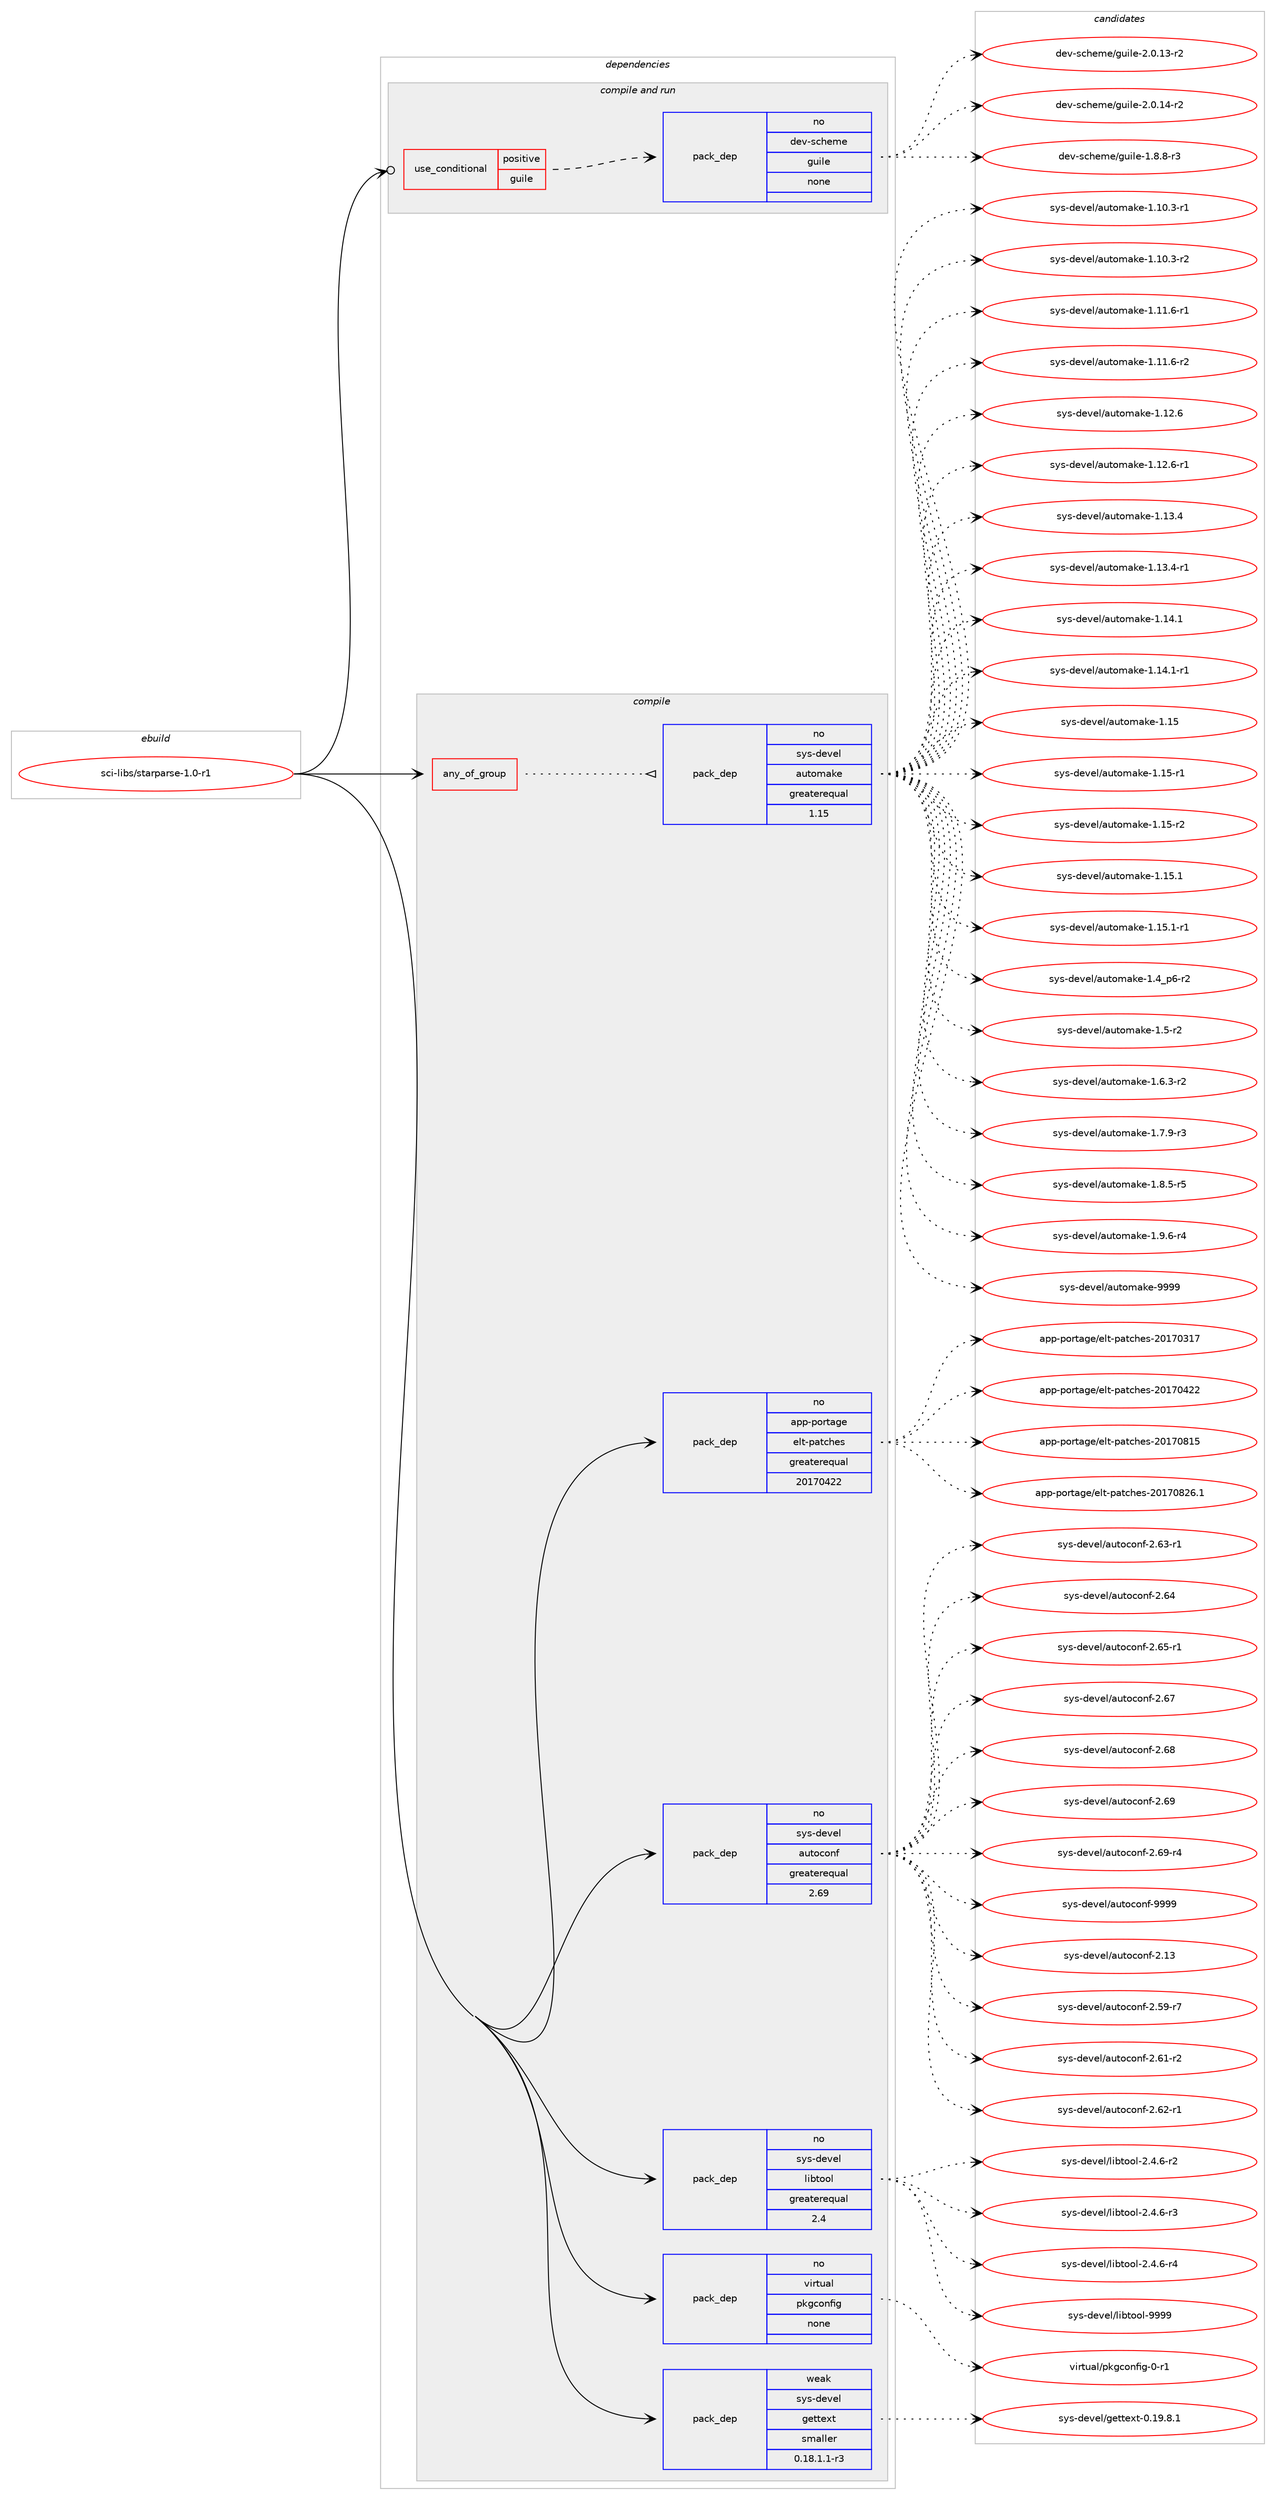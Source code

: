digraph prolog {

# *************
# Graph options
# *************

newrank=true;
concentrate=true;
compound=true;
graph [rankdir=LR,fontname=Helvetica,fontsize=10,ranksep=1.5];#, ranksep=2.5, nodesep=0.2];
edge  [arrowhead=vee];
node  [fontname=Helvetica,fontsize=10];

# **********
# The ebuild
# **********

subgraph cluster_leftcol {
color=gray;
rank=same;
label=<<i>ebuild</i>>;
id [label="sci-libs/starparse-1.0-r1", color=red, width=4, href="../sci-libs/starparse-1.0-r1.svg"];
}

# ****************
# The dependencies
# ****************

subgraph cluster_midcol {
color=gray;
label=<<i>dependencies</i>>;
subgraph cluster_compile {
fillcolor="#eeeeee";
style=filled;
label=<<i>compile</i>>;
subgraph any7681 {
dependency454066 [label=<<TABLE BORDER="0" CELLBORDER="1" CELLSPACING="0" CELLPADDING="4"><TR><TD CELLPADDING="10">any_of_group</TD></TR></TABLE>>, shape=none, color=red];subgraph pack334987 {
dependency454067 [label=<<TABLE BORDER="0" CELLBORDER="1" CELLSPACING="0" CELLPADDING="4" WIDTH="220"><TR><TD ROWSPAN="6" CELLPADDING="30">pack_dep</TD></TR><TR><TD WIDTH="110">no</TD></TR><TR><TD>sys-devel</TD></TR><TR><TD>automake</TD></TR><TR><TD>greaterequal</TD></TR><TR><TD>1.15</TD></TR></TABLE>>, shape=none, color=blue];
}
dependency454066:e -> dependency454067:w [weight=20,style="dotted",arrowhead="oinv"];
}
id:e -> dependency454066:w [weight=20,style="solid",arrowhead="vee"];
subgraph pack334988 {
dependency454068 [label=<<TABLE BORDER="0" CELLBORDER="1" CELLSPACING="0" CELLPADDING="4" WIDTH="220"><TR><TD ROWSPAN="6" CELLPADDING="30">pack_dep</TD></TR><TR><TD WIDTH="110">no</TD></TR><TR><TD>app-portage</TD></TR><TR><TD>elt-patches</TD></TR><TR><TD>greaterequal</TD></TR><TR><TD>20170422</TD></TR></TABLE>>, shape=none, color=blue];
}
id:e -> dependency454068:w [weight=20,style="solid",arrowhead="vee"];
subgraph pack334989 {
dependency454069 [label=<<TABLE BORDER="0" CELLBORDER="1" CELLSPACING="0" CELLPADDING="4" WIDTH="220"><TR><TD ROWSPAN="6" CELLPADDING="30">pack_dep</TD></TR><TR><TD WIDTH="110">no</TD></TR><TR><TD>sys-devel</TD></TR><TR><TD>autoconf</TD></TR><TR><TD>greaterequal</TD></TR><TR><TD>2.69</TD></TR></TABLE>>, shape=none, color=blue];
}
id:e -> dependency454069:w [weight=20,style="solid",arrowhead="vee"];
subgraph pack334990 {
dependency454070 [label=<<TABLE BORDER="0" CELLBORDER="1" CELLSPACING="0" CELLPADDING="4" WIDTH="220"><TR><TD ROWSPAN="6" CELLPADDING="30">pack_dep</TD></TR><TR><TD WIDTH="110">no</TD></TR><TR><TD>sys-devel</TD></TR><TR><TD>libtool</TD></TR><TR><TD>greaterequal</TD></TR><TR><TD>2.4</TD></TR></TABLE>>, shape=none, color=blue];
}
id:e -> dependency454070:w [weight=20,style="solid",arrowhead="vee"];
subgraph pack334991 {
dependency454071 [label=<<TABLE BORDER="0" CELLBORDER="1" CELLSPACING="0" CELLPADDING="4" WIDTH="220"><TR><TD ROWSPAN="6" CELLPADDING="30">pack_dep</TD></TR><TR><TD WIDTH="110">no</TD></TR><TR><TD>virtual</TD></TR><TR><TD>pkgconfig</TD></TR><TR><TD>none</TD></TR><TR><TD></TD></TR></TABLE>>, shape=none, color=blue];
}
id:e -> dependency454071:w [weight=20,style="solid",arrowhead="vee"];
subgraph pack334992 {
dependency454072 [label=<<TABLE BORDER="0" CELLBORDER="1" CELLSPACING="0" CELLPADDING="4" WIDTH="220"><TR><TD ROWSPAN="6" CELLPADDING="30">pack_dep</TD></TR><TR><TD WIDTH="110">weak</TD></TR><TR><TD>sys-devel</TD></TR><TR><TD>gettext</TD></TR><TR><TD>smaller</TD></TR><TR><TD>0.18.1.1-r3</TD></TR></TABLE>>, shape=none, color=blue];
}
id:e -> dependency454072:w [weight=20,style="solid",arrowhead="vee"];
}
subgraph cluster_compileandrun {
fillcolor="#eeeeee";
style=filled;
label=<<i>compile and run</i>>;
subgraph cond111149 {
dependency454073 [label=<<TABLE BORDER="0" CELLBORDER="1" CELLSPACING="0" CELLPADDING="4"><TR><TD ROWSPAN="3" CELLPADDING="10">use_conditional</TD></TR><TR><TD>positive</TD></TR><TR><TD>guile</TD></TR></TABLE>>, shape=none, color=red];
subgraph pack334993 {
dependency454074 [label=<<TABLE BORDER="0" CELLBORDER="1" CELLSPACING="0" CELLPADDING="4" WIDTH="220"><TR><TD ROWSPAN="6" CELLPADDING="30">pack_dep</TD></TR><TR><TD WIDTH="110">no</TD></TR><TR><TD>dev-scheme</TD></TR><TR><TD>guile</TD></TR><TR><TD>none</TD></TR><TR><TD></TD></TR></TABLE>>, shape=none, color=blue];
}
dependency454073:e -> dependency454074:w [weight=20,style="dashed",arrowhead="vee"];
}
id:e -> dependency454073:w [weight=20,style="solid",arrowhead="odotvee"];
}
subgraph cluster_run {
fillcolor="#eeeeee";
style=filled;
label=<<i>run</i>>;
}
}

# **************
# The candidates
# **************

subgraph cluster_choices {
rank=same;
color=gray;
label=<<i>candidates</i>>;

subgraph choice334987 {
color=black;
nodesep=1;
choice11512111545100101118101108479711711611110997107101454946494846514511449 [label="sys-devel/automake-1.10.3-r1", color=red, width=4,href="../sys-devel/automake-1.10.3-r1.svg"];
choice11512111545100101118101108479711711611110997107101454946494846514511450 [label="sys-devel/automake-1.10.3-r2", color=red, width=4,href="../sys-devel/automake-1.10.3-r2.svg"];
choice11512111545100101118101108479711711611110997107101454946494946544511449 [label="sys-devel/automake-1.11.6-r1", color=red, width=4,href="../sys-devel/automake-1.11.6-r1.svg"];
choice11512111545100101118101108479711711611110997107101454946494946544511450 [label="sys-devel/automake-1.11.6-r2", color=red, width=4,href="../sys-devel/automake-1.11.6-r2.svg"];
choice1151211154510010111810110847971171161111099710710145494649504654 [label="sys-devel/automake-1.12.6", color=red, width=4,href="../sys-devel/automake-1.12.6.svg"];
choice11512111545100101118101108479711711611110997107101454946495046544511449 [label="sys-devel/automake-1.12.6-r1", color=red, width=4,href="../sys-devel/automake-1.12.6-r1.svg"];
choice1151211154510010111810110847971171161111099710710145494649514652 [label="sys-devel/automake-1.13.4", color=red, width=4,href="../sys-devel/automake-1.13.4.svg"];
choice11512111545100101118101108479711711611110997107101454946495146524511449 [label="sys-devel/automake-1.13.4-r1", color=red, width=4,href="../sys-devel/automake-1.13.4-r1.svg"];
choice1151211154510010111810110847971171161111099710710145494649524649 [label="sys-devel/automake-1.14.1", color=red, width=4,href="../sys-devel/automake-1.14.1.svg"];
choice11512111545100101118101108479711711611110997107101454946495246494511449 [label="sys-devel/automake-1.14.1-r1", color=red, width=4,href="../sys-devel/automake-1.14.1-r1.svg"];
choice115121115451001011181011084797117116111109971071014549464953 [label="sys-devel/automake-1.15", color=red, width=4,href="../sys-devel/automake-1.15.svg"];
choice1151211154510010111810110847971171161111099710710145494649534511449 [label="sys-devel/automake-1.15-r1", color=red, width=4,href="../sys-devel/automake-1.15-r1.svg"];
choice1151211154510010111810110847971171161111099710710145494649534511450 [label="sys-devel/automake-1.15-r2", color=red, width=4,href="../sys-devel/automake-1.15-r2.svg"];
choice1151211154510010111810110847971171161111099710710145494649534649 [label="sys-devel/automake-1.15.1", color=red, width=4,href="../sys-devel/automake-1.15.1.svg"];
choice11512111545100101118101108479711711611110997107101454946495346494511449 [label="sys-devel/automake-1.15.1-r1", color=red, width=4,href="../sys-devel/automake-1.15.1-r1.svg"];
choice115121115451001011181011084797117116111109971071014549465295112544511450 [label="sys-devel/automake-1.4_p6-r2", color=red, width=4,href="../sys-devel/automake-1.4_p6-r2.svg"];
choice11512111545100101118101108479711711611110997107101454946534511450 [label="sys-devel/automake-1.5-r2", color=red, width=4,href="../sys-devel/automake-1.5-r2.svg"];
choice115121115451001011181011084797117116111109971071014549465446514511450 [label="sys-devel/automake-1.6.3-r2", color=red, width=4,href="../sys-devel/automake-1.6.3-r2.svg"];
choice115121115451001011181011084797117116111109971071014549465546574511451 [label="sys-devel/automake-1.7.9-r3", color=red, width=4,href="../sys-devel/automake-1.7.9-r3.svg"];
choice115121115451001011181011084797117116111109971071014549465646534511453 [label="sys-devel/automake-1.8.5-r5", color=red, width=4,href="../sys-devel/automake-1.8.5-r5.svg"];
choice115121115451001011181011084797117116111109971071014549465746544511452 [label="sys-devel/automake-1.9.6-r4", color=red, width=4,href="../sys-devel/automake-1.9.6-r4.svg"];
choice115121115451001011181011084797117116111109971071014557575757 [label="sys-devel/automake-9999", color=red, width=4,href="../sys-devel/automake-9999.svg"];
dependency454067:e -> choice11512111545100101118101108479711711611110997107101454946494846514511449:w [style=dotted,weight="100"];
dependency454067:e -> choice11512111545100101118101108479711711611110997107101454946494846514511450:w [style=dotted,weight="100"];
dependency454067:e -> choice11512111545100101118101108479711711611110997107101454946494946544511449:w [style=dotted,weight="100"];
dependency454067:e -> choice11512111545100101118101108479711711611110997107101454946494946544511450:w [style=dotted,weight="100"];
dependency454067:e -> choice1151211154510010111810110847971171161111099710710145494649504654:w [style=dotted,weight="100"];
dependency454067:e -> choice11512111545100101118101108479711711611110997107101454946495046544511449:w [style=dotted,weight="100"];
dependency454067:e -> choice1151211154510010111810110847971171161111099710710145494649514652:w [style=dotted,weight="100"];
dependency454067:e -> choice11512111545100101118101108479711711611110997107101454946495146524511449:w [style=dotted,weight="100"];
dependency454067:e -> choice1151211154510010111810110847971171161111099710710145494649524649:w [style=dotted,weight="100"];
dependency454067:e -> choice11512111545100101118101108479711711611110997107101454946495246494511449:w [style=dotted,weight="100"];
dependency454067:e -> choice115121115451001011181011084797117116111109971071014549464953:w [style=dotted,weight="100"];
dependency454067:e -> choice1151211154510010111810110847971171161111099710710145494649534511449:w [style=dotted,weight="100"];
dependency454067:e -> choice1151211154510010111810110847971171161111099710710145494649534511450:w [style=dotted,weight="100"];
dependency454067:e -> choice1151211154510010111810110847971171161111099710710145494649534649:w [style=dotted,weight="100"];
dependency454067:e -> choice11512111545100101118101108479711711611110997107101454946495346494511449:w [style=dotted,weight="100"];
dependency454067:e -> choice115121115451001011181011084797117116111109971071014549465295112544511450:w [style=dotted,weight="100"];
dependency454067:e -> choice11512111545100101118101108479711711611110997107101454946534511450:w [style=dotted,weight="100"];
dependency454067:e -> choice115121115451001011181011084797117116111109971071014549465446514511450:w [style=dotted,weight="100"];
dependency454067:e -> choice115121115451001011181011084797117116111109971071014549465546574511451:w [style=dotted,weight="100"];
dependency454067:e -> choice115121115451001011181011084797117116111109971071014549465646534511453:w [style=dotted,weight="100"];
dependency454067:e -> choice115121115451001011181011084797117116111109971071014549465746544511452:w [style=dotted,weight="100"];
dependency454067:e -> choice115121115451001011181011084797117116111109971071014557575757:w [style=dotted,weight="100"];
}
subgraph choice334988 {
color=black;
nodesep=1;
choice97112112451121111141169710310147101108116451129711699104101115455048495548514955 [label="app-portage/elt-patches-20170317", color=red, width=4,href="../app-portage/elt-patches-20170317.svg"];
choice97112112451121111141169710310147101108116451129711699104101115455048495548525050 [label="app-portage/elt-patches-20170422", color=red, width=4,href="../app-portage/elt-patches-20170422.svg"];
choice97112112451121111141169710310147101108116451129711699104101115455048495548564953 [label="app-portage/elt-patches-20170815", color=red, width=4,href="../app-portage/elt-patches-20170815.svg"];
choice971121124511211111411697103101471011081164511297116991041011154550484955485650544649 [label="app-portage/elt-patches-20170826.1", color=red, width=4,href="../app-portage/elt-patches-20170826.1.svg"];
dependency454068:e -> choice97112112451121111141169710310147101108116451129711699104101115455048495548514955:w [style=dotted,weight="100"];
dependency454068:e -> choice97112112451121111141169710310147101108116451129711699104101115455048495548525050:w [style=dotted,weight="100"];
dependency454068:e -> choice97112112451121111141169710310147101108116451129711699104101115455048495548564953:w [style=dotted,weight="100"];
dependency454068:e -> choice971121124511211111411697103101471011081164511297116991041011154550484955485650544649:w [style=dotted,weight="100"];
}
subgraph choice334989 {
color=black;
nodesep=1;
choice115121115451001011181011084797117116111991111101024550464951 [label="sys-devel/autoconf-2.13", color=red, width=4,href="../sys-devel/autoconf-2.13.svg"];
choice1151211154510010111810110847971171161119911111010245504653574511455 [label="sys-devel/autoconf-2.59-r7", color=red, width=4,href="../sys-devel/autoconf-2.59-r7.svg"];
choice1151211154510010111810110847971171161119911111010245504654494511450 [label="sys-devel/autoconf-2.61-r2", color=red, width=4,href="../sys-devel/autoconf-2.61-r2.svg"];
choice1151211154510010111810110847971171161119911111010245504654504511449 [label="sys-devel/autoconf-2.62-r1", color=red, width=4,href="../sys-devel/autoconf-2.62-r1.svg"];
choice1151211154510010111810110847971171161119911111010245504654514511449 [label="sys-devel/autoconf-2.63-r1", color=red, width=4,href="../sys-devel/autoconf-2.63-r1.svg"];
choice115121115451001011181011084797117116111991111101024550465452 [label="sys-devel/autoconf-2.64", color=red, width=4,href="../sys-devel/autoconf-2.64.svg"];
choice1151211154510010111810110847971171161119911111010245504654534511449 [label="sys-devel/autoconf-2.65-r1", color=red, width=4,href="../sys-devel/autoconf-2.65-r1.svg"];
choice115121115451001011181011084797117116111991111101024550465455 [label="sys-devel/autoconf-2.67", color=red, width=4,href="../sys-devel/autoconf-2.67.svg"];
choice115121115451001011181011084797117116111991111101024550465456 [label="sys-devel/autoconf-2.68", color=red, width=4,href="../sys-devel/autoconf-2.68.svg"];
choice115121115451001011181011084797117116111991111101024550465457 [label="sys-devel/autoconf-2.69", color=red, width=4,href="../sys-devel/autoconf-2.69.svg"];
choice1151211154510010111810110847971171161119911111010245504654574511452 [label="sys-devel/autoconf-2.69-r4", color=red, width=4,href="../sys-devel/autoconf-2.69-r4.svg"];
choice115121115451001011181011084797117116111991111101024557575757 [label="sys-devel/autoconf-9999", color=red, width=4,href="../sys-devel/autoconf-9999.svg"];
dependency454069:e -> choice115121115451001011181011084797117116111991111101024550464951:w [style=dotted,weight="100"];
dependency454069:e -> choice1151211154510010111810110847971171161119911111010245504653574511455:w [style=dotted,weight="100"];
dependency454069:e -> choice1151211154510010111810110847971171161119911111010245504654494511450:w [style=dotted,weight="100"];
dependency454069:e -> choice1151211154510010111810110847971171161119911111010245504654504511449:w [style=dotted,weight="100"];
dependency454069:e -> choice1151211154510010111810110847971171161119911111010245504654514511449:w [style=dotted,weight="100"];
dependency454069:e -> choice115121115451001011181011084797117116111991111101024550465452:w [style=dotted,weight="100"];
dependency454069:e -> choice1151211154510010111810110847971171161119911111010245504654534511449:w [style=dotted,weight="100"];
dependency454069:e -> choice115121115451001011181011084797117116111991111101024550465455:w [style=dotted,weight="100"];
dependency454069:e -> choice115121115451001011181011084797117116111991111101024550465456:w [style=dotted,weight="100"];
dependency454069:e -> choice115121115451001011181011084797117116111991111101024550465457:w [style=dotted,weight="100"];
dependency454069:e -> choice1151211154510010111810110847971171161119911111010245504654574511452:w [style=dotted,weight="100"];
dependency454069:e -> choice115121115451001011181011084797117116111991111101024557575757:w [style=dotted,weight="100"];
}
subgraph choice334990 {
color=black;
nodesep=1;
choice1151211154510010111810110847108105981161111111084550465246544511450 [label="sys-devel/libtool-2.4.6-r2", color=red, width=4,href="../sys-devel/libtool-2.4.6-r2.svg"];
choice1151211154510010111810110847108105981161111111084550465246544511451 [label="sys-devel/libtool-2.4.6-r3", color=red, width=4,href="../sys-devel/libtool-2.4.6-r3.svg"];
choice1151211154510010111810110847108105981161111111084550465246544511452 [label="sys-devel/libtool-2.4.6-r4", color=red, width=4,href="../sys-devel/libtool-2.4.6-r4.svg"];
choice1151211154510010111810110847108105981161111111084557575757 [label="sys-devel/libtool-9999", color=red, width=4,href="../sys-devel/libtool-9999.svg"];
dependency454070:e -> choice1151211154510010111810110847108105981161111111084550465246544511450:w [style=dotted,weight="100"];
dependency454070:e -> choice1151211154510010111810110847108105981161111111084550465246544511451:w [style=dotted,weight="100"];
dependency454070:e -> choice1151211154510010111810110847108105981161111111084550465246544511452:w [style=dotted,weight="100"];
dependency454070:e -> choice1151211154510010111810110847108105981161111111084557575757:w [style=dotted,weight="100"];
}
subgraph choice334991 {
color=black;
nodesep=1;
choice11810511411611797108471121071039911111010210510345484511449 [label="virtual/pkgconfig-0-r1", color=red, width=4,href="../virtual/pkgconfig-0-r1.svg"];
dependency454071:e -> choice11810511411611797108471121071039911111010210510345484511449:w [style=dotted,weight="100"];
}
subgraph choice334992 {
color=black;
nodesep=1;
choice1151211154510010111810110847103101116116101120116454846495746564649 [label="sys-devel/gettext-0.19.8.1", color=red, width=4,href="../sys-devel/gettext-0.19.8.1.svg"];
dependency454072:e -> choice1151211154510010111810110847103101116116101120116454846495746564649:w [style=dotted,weight="100"];
}
subgraph choice334993 {
color=black;
nodesep=1;
choice1001011184511599104101109101471031171051081014549465646564511451 [label="dev-scheme/guile-1.8.8-r3", color=red, width=4,href="../dev-scheme/guile-1.8.8-r3.svg"];
choice100101118451159910410110910147103117105108101455046484649514511450 [label="dev-scheme/guile-2.0.13-r2", color=red, width=4,href="../dev-scheme/guile-2.0.13-r2.svg"];
choice100101118451159910410110910147103117105108101455046484649524511450 [label="dev-scheme/guile-2.0.14-r2", color=red, width=4,href="../dev-scheme/guile-2.0.14-r2.svg"];
dependency454074:e -> choice1001011184511599104101109101471031171051081014549465646564511451:w [style=dotted,weight="100"];
dependency454074:e -> choice100101118451159910410110910147103117105108101455046484649514511450:w [style=dotted,weight="100"];
dependency454074:e -> choice100101118451159910410110910147103117105108101455046484649524511450:w [style=dotted,weight="100"];
}
}

}
